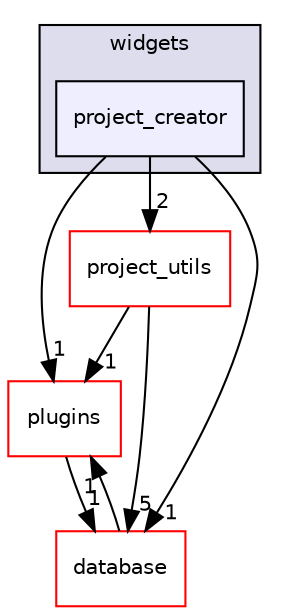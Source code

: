 digraph "src/gui/desktop/widgets/project_creator" {
  compound=true
  node [ fontsize="10", fontname="Helvetica"];
  edge [ labelfontsize="10", labelfontname="Helvetica"];
  subgraph clusterdir_8dc0b02c5540719e4ed4ca2c28a1216f {
    graph [ bgcolor="#ddddee", pencolor="black", label="widgets" fontname="Helvetica", fontsize="10", URL="dir_8dc0b02c5540719e4ed4ca2c28a1216f.html"]
  dir_a5163155466869371835fda8a84e9f4e [shape=box, label="project_creator", style="filled", fillcolor="#eeeeff", pencolor="black", URL="dir_a5163155466869371835fda8a84e9f4e.html"];
  }
  dir_54e6d718270be77f4d294dce82c1c152 [shape=box label="project_utils" fillcolor="white" style="filled" color="red" URL="dir_54e6d718270be77f4d294dce82c1c152.html"];
  dir_7020b8b7abcceffa3f9f7a2d24718f16 [shape=box label="plugins" fillcolor="white" style="filled" color="red" URL="dir_7020b8b7abcceffa3f9f7a2d24718f16.html"];
  dir_803ee67260c130b45d29089798491ab2 [shape=box label="database" fillcolor="white" style="filled" color="red" URL="dir_803ee67260c130b45d29089798491ab2.html"];
  dir_7020b8b7abcceffa3f9f7a2d24718f16->dir_803ee67260c130b45d29089798491ab2 [headlabel="1", labeldistance=1.5 headhref="dir_000045_000010.html"];
  dir_54e6d718270be77f4d294dce82c1c152->dir_7020b8b7abcceffa3f9f7a2d24718f16 [headlabel="1", labeldistance=1.5 headhref="dir_000047_000045.html"];
  dir_54e6d718270be77f4d294dce82c1c152->dir_803ee67260c130b45d29089798491ab2 [headlabel="5", labeldistance=1.5 headhref="dir_000047_000010.html"];
  dir_a5163155466869371835fda8a84e9f4e->dir_54e6d718270be77f4d294dce82c1c152 [headlabel="2", labeldistance=1.5 headhref="dir_000034_000047.html"];
  dir_a5163155466869371835fda8a84e9f4e->dir_7020b8b7abcceffa3f9f7a2d24718f16 [headlabel="1", labeldistance=1.5 headhref="dir_000034_000045.html"];
  dir_a5163155466869371835fda8a84e9f4e->dir_803ee67260c130b45d29089798491ab2 [headlabel="1", labeldistance=1.5 headhref="dir_000034_000010.html"];
  dir_803ee67260c130b45d29089798491ab2->dir_7020b8b7abcceffa3f9f7a2d24718f16 [headlabel="1", labeldistance=1.5 headhref="dir_000010_000045.html"];
}
